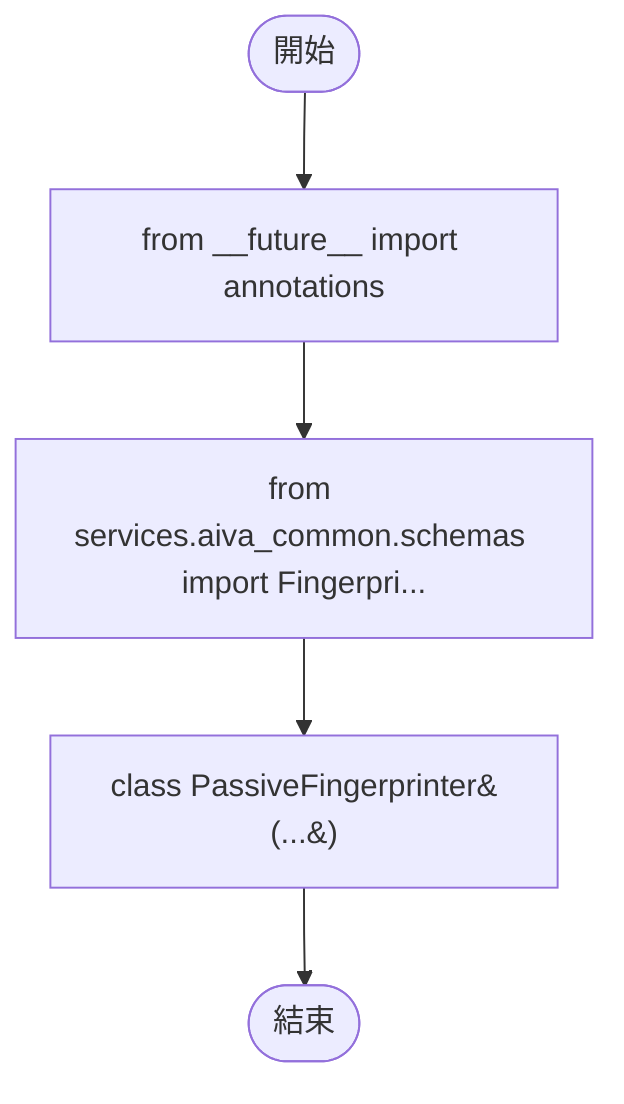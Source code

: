 flowchart TB
    n1([開始])
    n2([結束])
    n3[from __future__ import annotations]
    n4[from services.aiva_common.schemas import Fingerpri...]
    n5[class PassiveFingerprinter&#40;...&#41;]
    n1 --> n3
    n3 --> n4
    n4 --> n5
    n5 --> n2